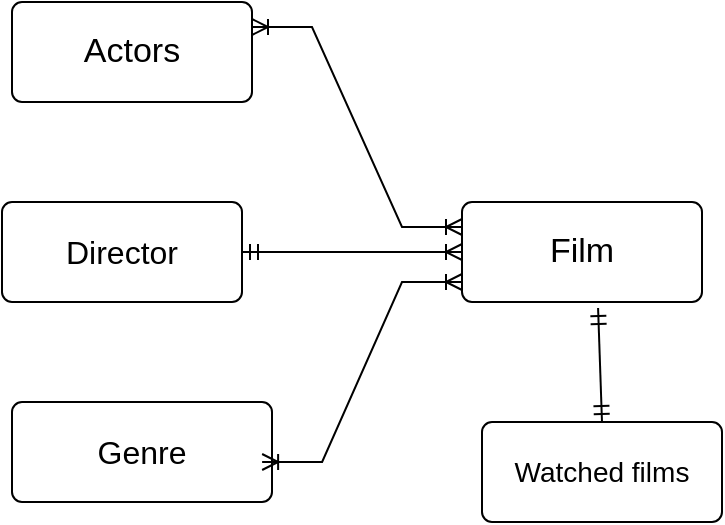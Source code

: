 <mxfile version="21.1.2" type="github">
  <diagram id="R2lEEEUBdFMjLlhIrx00" name="Page-1">
    <mxGraphModel dx="1050" dy="468" grid="1" gridSize="10" guides="1" tooltips="1" connect="1" arrows="1" fold="1" page="1" pageScale="1" pageWidth="850" pageHeight="1100" math="0" shadow="0" extFonts="Permanent Marker^https://fonts.googleapis.com/css?family=Permanent+Marker">
      <root>
        <mxCell id="0" />
        <mxCell id="1" parent="0" />
        <mxCell id="-seJrs4ZA7TQt1ZbyauL-2" value="&lt;font style=&quot;font-size: 17px;&quot;&gt;Film&lt;/font&gt;" style="rounded=1;arcSize=10;whiteSpace=wrap;html=1;align=center;" vertex="1" parent="1">
          <mxGeometry x="500" y="170" width="120" height="50" as="geometry" />
        </mxCell>
        <mxCell id="-seJrs4ZA7TQt1ZbyauL-3" value="&lt;font style=&quot;font-size: 16px;&quot;&gt;Director&lt;/font&gt;" style="rounded=1;arcSize=10;whiteSpace=wrap;html=1;align=center;" vertex="1" parent="1">
          <mxGeometry x="270" y="170" width="120" height="50" as="geometry" />
        </mxCell>
        <mxCell id="-seJrs4ZA7TQt1ZbyauL-4" value="&lt;font style=&quot;font-size: 17px;&quot;&gt;Actors&lt;/font&gt;" style="rounded=1;arcSize=10;whiteSpace=wrap;html=1;align=center;" vertex="1" parent="1">
          <mxGeometry x="275" y="70" width="120" height="50" as="geometry" />
        </mxCell>
        <mxCell id="-seJrs4ZA7TQt1ZbyauL-5" value="&lt;font style=&quot;font-size: 16px;&quot;&gt;Genre&lt;/font&gt;" style="rounded=1;arcSize=10;whiteSpace=wrap;html=1;align=center;" vertex="1" parent="1">
          <mxGeometry x="275" y="270" width="130" height="50" as="geometry" />
        </mxCell>
        <mxCell id="-seJrs4ZA7TQt1ZbyauL-6" value="&lt;font style=&quot;font-size: 14px;&quot;&gt;Watched films&lt;br&gt;&lt;/font&gt;" style="rounded=1;arcSize=10;whiteSpace=wrap;html=1;align=center;" vertex="1" parent="1">
          <mxGeometry x="510" y="280" width="120" height="50" as="geometry" />
        </mxCell>
        <mxCell id="-seJrs4ZA7TQt1ZbyauL-10" value="" style="edgeStyle=entityRelationEdgeStyle;fontSize=12;html=1;endArrow=ERoneToMany;startArrow=ERoneToMany;rounded=0;entryX=1;entryY=0.25;entryDx=0;entryDy=0;exitX=0;exitY=0.25;exitDx=0;exitDy=0;" edge="1" parent="1" source="-seJrs4ZA7TQt1ZbyauL-2" target="-seJrs4ZA7TQt1ZbyauL-4">
          <mxGeometry width="100" height="100" relative="1" as="geometry">
            <mxPoint x="550" y="160" as="sourcePoint" />
            <mxPoint x="590" y="35" as="targetPoint" />
          </mxGeometry>
        </mxCell>
        <mxCell id="-seJrs4ZA7TQt1ZbyauL-11" value="" style="edgeStyle=entityRelationEdgeStyle;fontSize=12;html=1;endArrow=ERoneToMany;startArrow=ERmandOne;rounded=0;exitX=1;exitY=0.5;exitDx=0;exitDy=0;entryX=0;entryY=0.5;entryDx=0;entryDy=0;" edge="1" parent="1" source="-seJrs4ZA7TQt1ZbyauL-3" target="-seJrs4ZA7TQt1ZbyauL-2">
          <mxGeometry width="100" height="100" relative="1" as="geometry">
            <mxPoint x="300" y="210" as="sourcePoint" />
            <mxPoint x="400" y="110" as="targetPoint" />
          </mxGeometry>
        </mxCell>
        <mxCell id="-seJrs4ZA7TQt1ZbyauL-16" value="" style="edgeStyle=entityRelationEdgeStyle;fontSize=12;html=1;endArrow=ERoneToMany;startArrow=ERoneToMany;rounded=0;exitX=0.962;exitY=0.6;exitDx=0;exitDy=0;exitPerimeter=0;" edge="1" parent="1" source="-seJrs4ZA7TQt1ZbyauL-5">
          <mxGeometry width="100" height="100" relative="1" as="geometry">
            <mxPoint x="410" y="300" as="sourcePoint" />
            <mxPoint x="500" y="210" as="targetPoint" />
          </mxGeometry>
        </mxCell>
        <mxCell id="-seJrs4ZA7TQt1ZbyauL-17" value="" style="fontSize=12;html=1;endArrow=ERmandOne;startArrow=ERmandOne;rounded=0;entryX=0.567;entryY=1.06;entryDx=0;entryDy=0;entryPerimeter=0;exitX=0.5;exitY=0;exitDx=0;exitDy=0;" edge="1" parent="1" source="-seJrs4ZA7TQt1ZbyauL-6" target="-seJrs4ZA7TQt1ZbyauL-2">
          <mxGeometry width="100" height="100" relative="1" as="geometry">
            <mxPoint x="480" y="330" as="sourcePoint" />
            <mxPoint x="580" y="230" as="targetPoint" />
          </mxGeometry>
        </mxCell>
      </root>
    </mxGraphModel>
  </diagram>
</mxfile>
